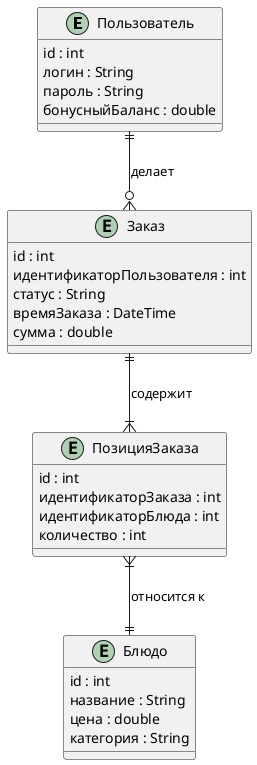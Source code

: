 @startuml
entity Пользователь {
  id : int
  логин : String
  пароль : String
  бонусныйБаланс : double
}

entity Заказ {
  id : int
  идентификаторПользователя : int
  статус : String
  времяЗаказа : DateTime
  сумма : double
}

entity ПозицияЗаказа {
  id : int
  идентификаторЗаказа : int
  идентификаторБлюда : int
  количество : int
}

entity Блюдо {
  id : int
  название : String
  цена : double
  категория : String
}

Пользователь ||--o{ Заказ : "делает"
Заказ ||--|{ ПозицияЗаказа : "содержит"
ПозицияЗаказа }|--|| Блюдо : "относится к"
@enduml

